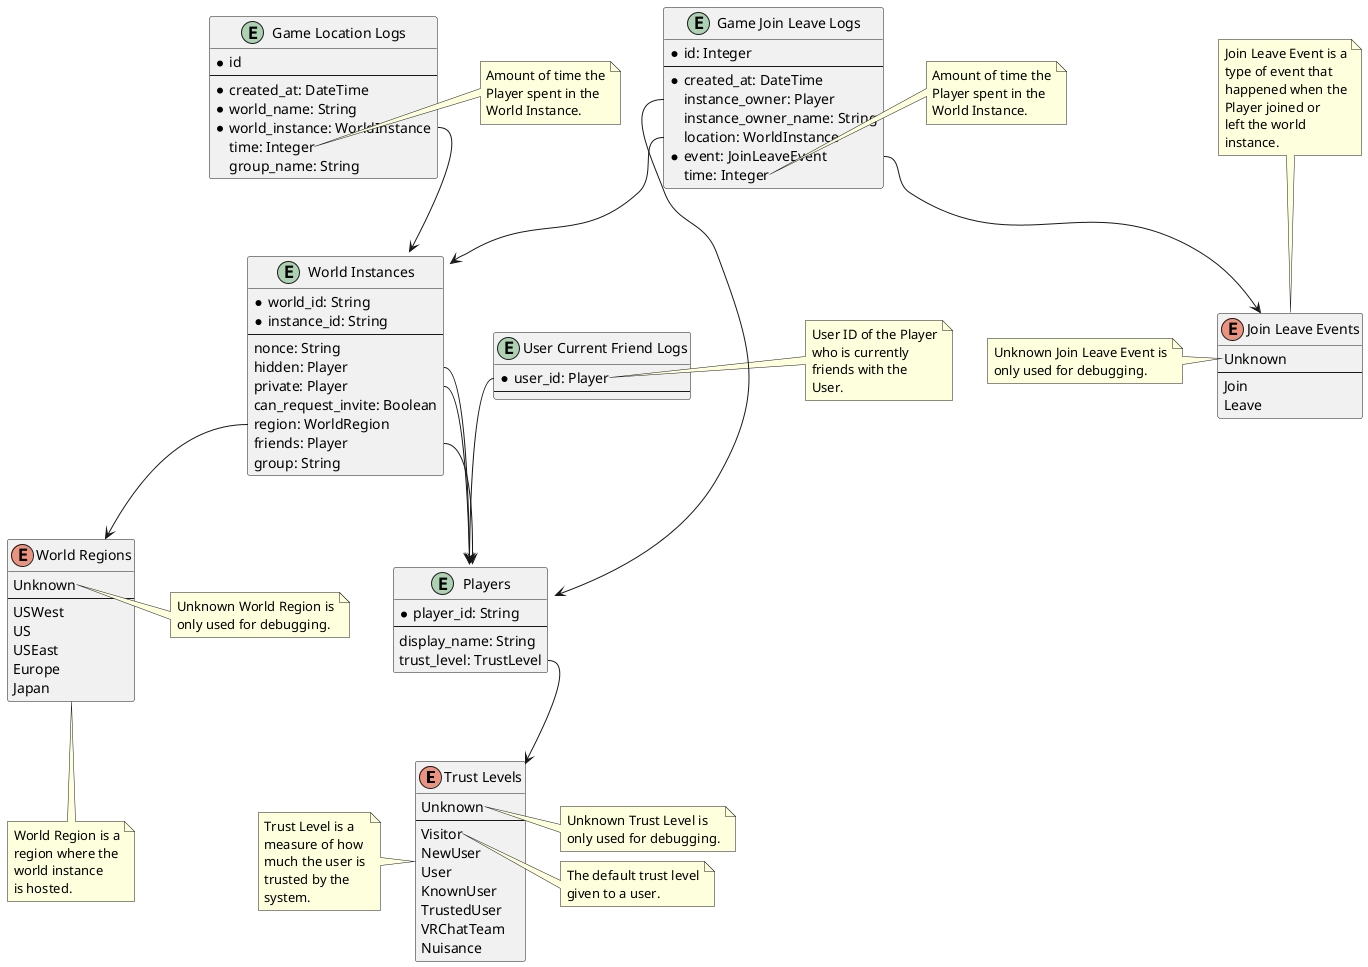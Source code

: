 @startuml Database ERDiagram

    enum "Trust Levels" as TrustLevel {
        Unknown
        --
        Visitor
        NewUser
        User
        KnownUser
        TrustedUser
        VRChatTeam
        Nuisance
    }
    
    note left of TrustLevel
        Trust Level is a
        measure of how
        much the user is
        trusted by the
        system.
    end note
    
    note right of TrustLevel::Unknown
        Unknown Trust Level is
        only used for debugging.
    end note
    
    note right of TrustLevel::Visitor
        The default trust level
        given to a user.
    end note
    
    
    enum "World Regions" as WorldRegion {
        Unknown
        --
        USWest
        US
        USEast
        Europe
        Japan
    }
    
    note bottom of WorldRegion
        World Region is a
        region where the
        world instance
        is hosted.
    end note
    
    note right of WorldRegion::Unknown
        Unknown World Region is
        only used for debugging.
    end note
    
    
    enum "Join Leave Events" as JoinLeaveEvent {
        Unknown
        --
        Join
        Leave
    }
    
    note top of JoinLeaveEvent
        Join Leave Event is a
        type of event that
        happened when the
        Player joined or
        left the world
        instance.
    end note
    
    note left of JoinLeaveEvent::Unknown
        Unknown Join Leave Event is
        only used for debugging.
    end note
    
    
    entity "Players" as Player {
        * player_id: String
        --
        display_name: String
        trust_level: TrustLevel
    }
    
    Player::trust_level --> TrustLevel
    
    
    entity "World Instances" as WorldInstance {
        * world_id: String
        * instance_id: String
        --
        nonce: String
        hidden: Player
        private: Player
        can_request_invite: Boolean
        region: WorldRegion
        friends: Player
        group: String
    }
    
    WorldInstance::region --> WorldRegion
    WorldInstance::hidden --> Player
    WorldInstance::private --> Player
    WorldInstance::friends --> Player
    
    
    entity "Game Join Leave Logs" as GamelogJoinLeave {
        * id: Integer
        --
        * created_at: DateTime
        instance_owner: Player
        instance_owner_name: String
        location: WorldInstance
        * event: JoinLeaveEvent
        time: Integer
    }
    
    note right of GamelogJoinLeave::time
        Amount of time the
        Player spent in the
        World Instance.
    end note
    
    GamelogJoinLeave::instance_owner --> Player
    GamelogJoinLeave::location --> WorldInstance
    GamelogJoinLeave::event --> JoinLeaveEvent
    
    
    entity "Game Location Logs" as GamelogLocation {
        * id
        --
        * created_at: DateTime
        * world_name: String
        * world_instance: WorldInstance
        time: Integer
        group_name: String
    }
    
    note right of GamelogLocation::time
        Amount of time the
        Player spent in the
        World Instance.
    end note
    
    GamelogLocation::world_instance --> WorldInstance
    
    
    entity "User Current Friend Logs" as UserFriendLogCurrent {
        * user_id: Player
        --
    }
    
    note right of UserFriendLogCurrent::user_id
        User ID of the Player
        who is currently
        friends with the
        User.
    end note
    
    UserFriendLogCurrent::user_id --> Player

@enduml
